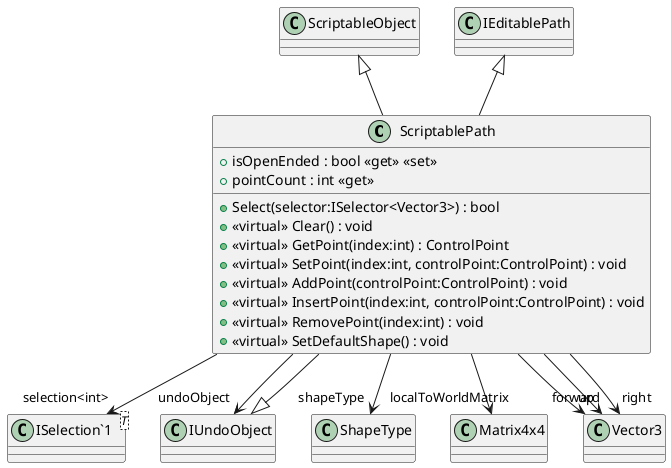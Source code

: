 @startuml
class ScriptablePath {
    + isOpenEnded : bool <<get>> <<set>>
    + pointCount : int <<get>>
    + Select(selector:ISelector<Vector3>) : bool
    + <<virtual>> Clear() : void
    + <<virtual>> GetPoint(index:int) : ControlPoint
    + <<virtual>> SetPoint(index:int, controlPoint:ControlPoint) : void
    + <<virtual>> AddPoint(controlPoint:ControlPoint) : void
    + <<virtual>> InsertPoint(index:int, controlPoint:ControlPoint) : void
    + <<virtual>> RemovePoint(index:int) : void
    + <<virtual>> SetDefaultShape() : void
}
class "ISelection`1"<T> {
}
ScriptableObject <|-- ScriptablePath
IEditablePath <|-- ScriptablePath
IUndoObject <|-- ScriptablePath
ScriptablePath --> "shapeType" ShapeType
ScriptablePath --> "undoObject" IUndoObject
ScriptablePath --> "selection<int>" "ISelection`1"
ScriptablePath --> "localToWorldMatrix" Matrix4x4
ScriptablePath --> "forward" Vector3
ScriptablePath --> "up" Vector3
ScriptablePath --> "right" Vector3
@enduml
